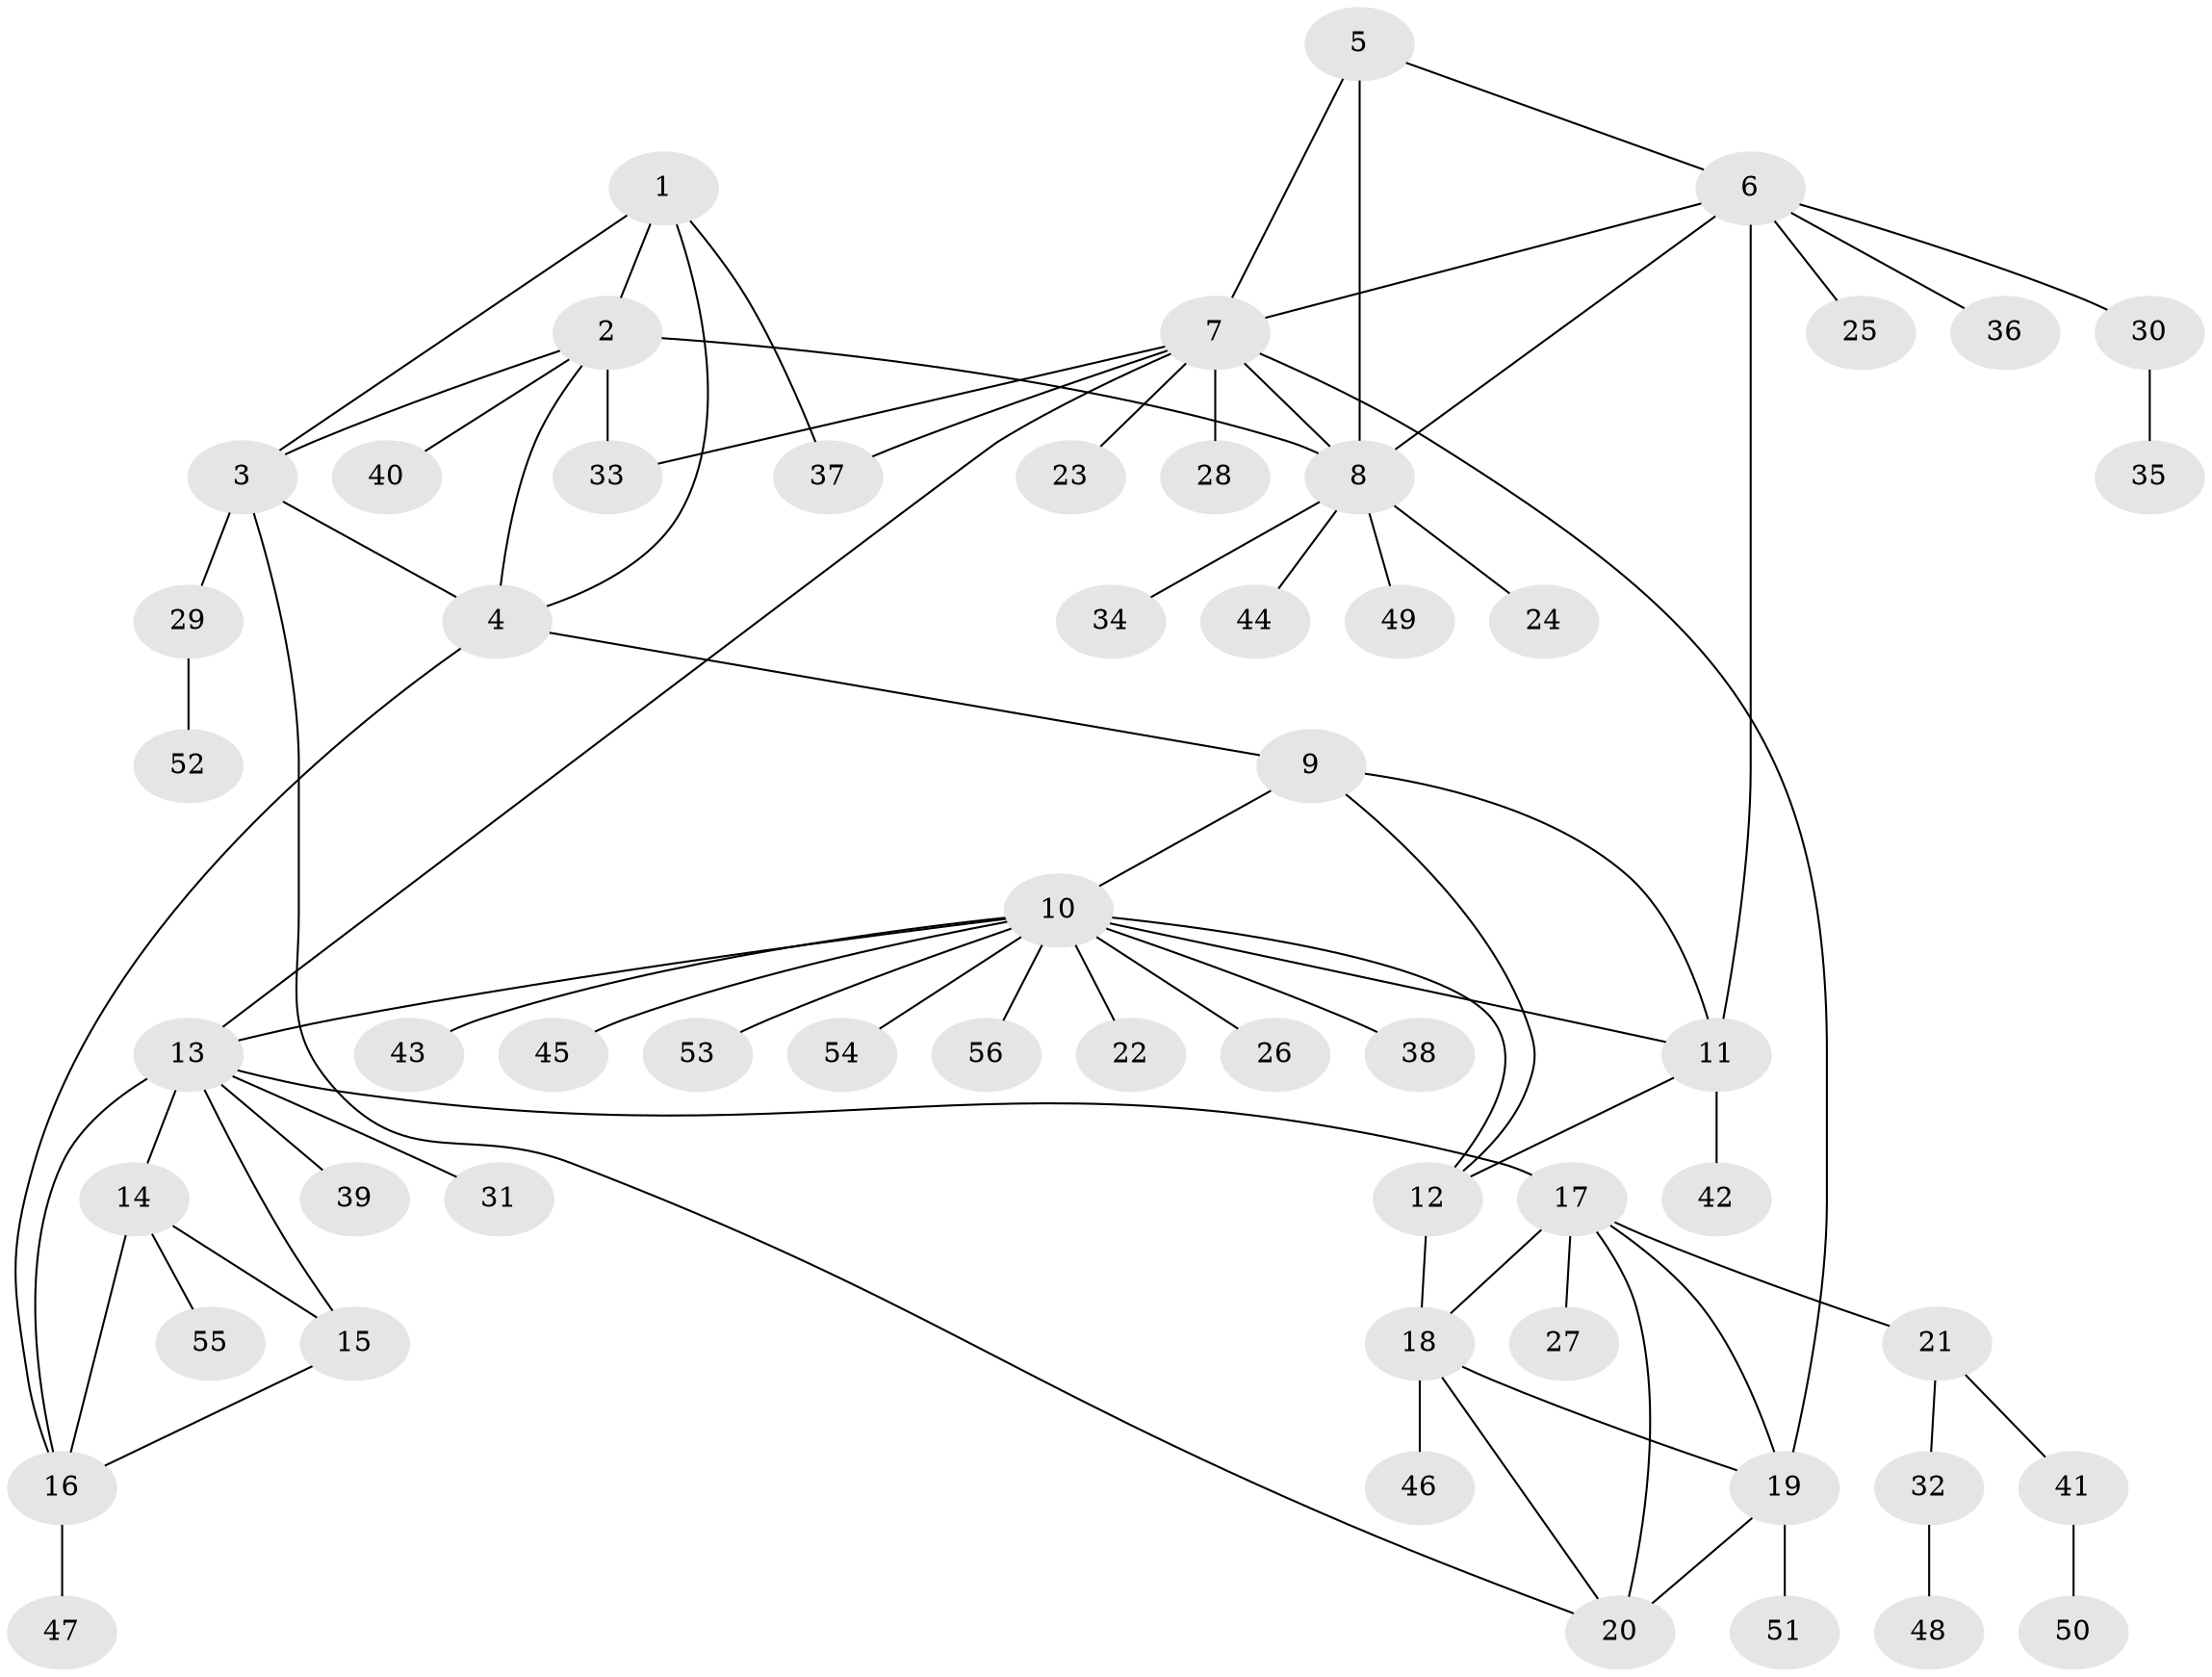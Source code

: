 // original degree distribution, {5: 0.043010752688172046, 12: 0.010752688172043012, 6: 0.053763440860215055, 3: 0.043010752688172046, 8: 0.010752688172043012, 10: 0.010752688172043012, 9: 0.021505376344086023, 4: 0.03225806451612903, 13: 0.010752688172043012, 7: 0.021505376344086023, 1: 0.6129032258064516, 2: 0.12903225806451613}
// Generated by graph-tools (version 1.1) at 2025/52/03/04/25 22:52:37]
// undirected, 56 vertices, 78 edges
graph export_dot {
  node [color=gray90,style=filled];
  1;
  2;
  3;
  4;
  5;
  6;
  7;
  8;
  9;
  10;
  11;
  12;
  13;
  14;
  15;
  16;
  17;
  18;
  19;
  20;
  21;
  22;
  23;
  24;
  25;
  26;
  27;
  28;
  29;
  30;
  31;
  32;
  33;
  34;
  35;
  36;
  37;
  38;
  39;
  40;
  41;
  42;
  43;
  44;
  45;
  46;
  47;
  48;
  49;
  50;
  51;
  52;
  53;
  54;
  55;
  56;
  1 -- 2 [weight=1.0];
  1 -- 3 [weight=1.0];
  1 -- 4 [weight=1.0];
  1 -- 37 [weight=1.0];
  2 -- 3 [weight=1.0];
  2 -- 4 [weight=1.0];
  2 -- 8 [weight=1.0];
  2 -- 33 [weight=6.0];
  2 -- 40 [weight=1.0];
  3 -- 4 [weight=1.0];
  3 -- 20 [weight=1.0];
  3 -- 29 [weight=1.0];
  4 -- 9 [weight=1.0];
  4 -- 16 [weight=1.0];
  5 -- 6 [weight=1.0];
  5 -- 7 [weight=1.0];
  5 -- 8 [weight=1.0];
  6 -- 7 [weight=1.0];
  6 -- 8 [weight=1.0];
  6 -- 11 [weight=1.0];
  6 -- 25 [weight=1.0];
  6 -- 30 [weight=1.0];
  6 -- 36 [weight=1.0];
  7 -- 8 [weight=1.0];
  7 -- 13 [weight=1.0];
  7 -- 19 [weight=1.0];
  7 -- 23 [weight=1.0];
  7 -- 28 [weight=1.0];
  7 -- 33 [weight=1.0];
  7 -- 37 [weight=1.0];
  8 -- 24 [weight=1.0];
  8 -- 34 [weight=1.0];
  8 -- 44 [weight=1.0];
  8 -- 49 [weight=1.0];
  9 -- 10 [weight=1.0];
  9 -- 11 [weight=1.0];
  9 -- 12 [weight=1.0];
  10 -- 11 [weight=1.0];
  10 -- 12 [weight=1.0];
  10 -- 13 [weight=1.0];
  10 -- 22 [weight=1.0];
  10 -- 26 [weight=1.0];
  10 -- 38 [weight=1.0];
  10 -- 43 [weight=1.0];
  10 -- 45 [weight=1.0];
  10 -- 53 [weight=1.0];
  10 -- 54 [weight=1.0];
  10 -- 56 [weight=1.0];
  11 -- 12 [weight=1.0];
  11 -- 42 [weight=1.0];
  12 -- 18 [weight=1.0];
  13 -- 14 [weight=1.0];
  13 -- 15 [weight=1.0];
  13 -- 16 [weight=1.0];
  13 -- 17 [weight=1.0];
  13 -- 31 [weight=1.0];
  13 -- 39 [weight=1.0];
  14 -- 15 [weight=1.0];
  14 -- 16 [weight=1.0];
  14 -- 55 [weight=1.0];
  15 -- 16 [weight=1.0];
  16 -- 47 [weight=1.0];
  17 -- 18 [weight=1.0];
  17 -- 19 [weight=1.0];
  17 -- 20 [weight=1.0];
  17 -- 21 [weight=1.0];
  17 -- 27 [weight=1.0];
  18 -- 19 [weight=1.0];
  18 -- 20 [weight=1.0];
  18 -- 46 [weight=1.0];
  19 -- 20 [weight=1.0];
  19 -- 51 [weight=2.0];
  21 -- 32 [weight=1.0];
  21 -- 41 [weight=1.0];
  29 -- 52 [weight=1.0];
  30 -- 35 [weight=1.0];
  32 -- 48 [weight=1.0];
  41 -- 50 [weight=1.0];
}
